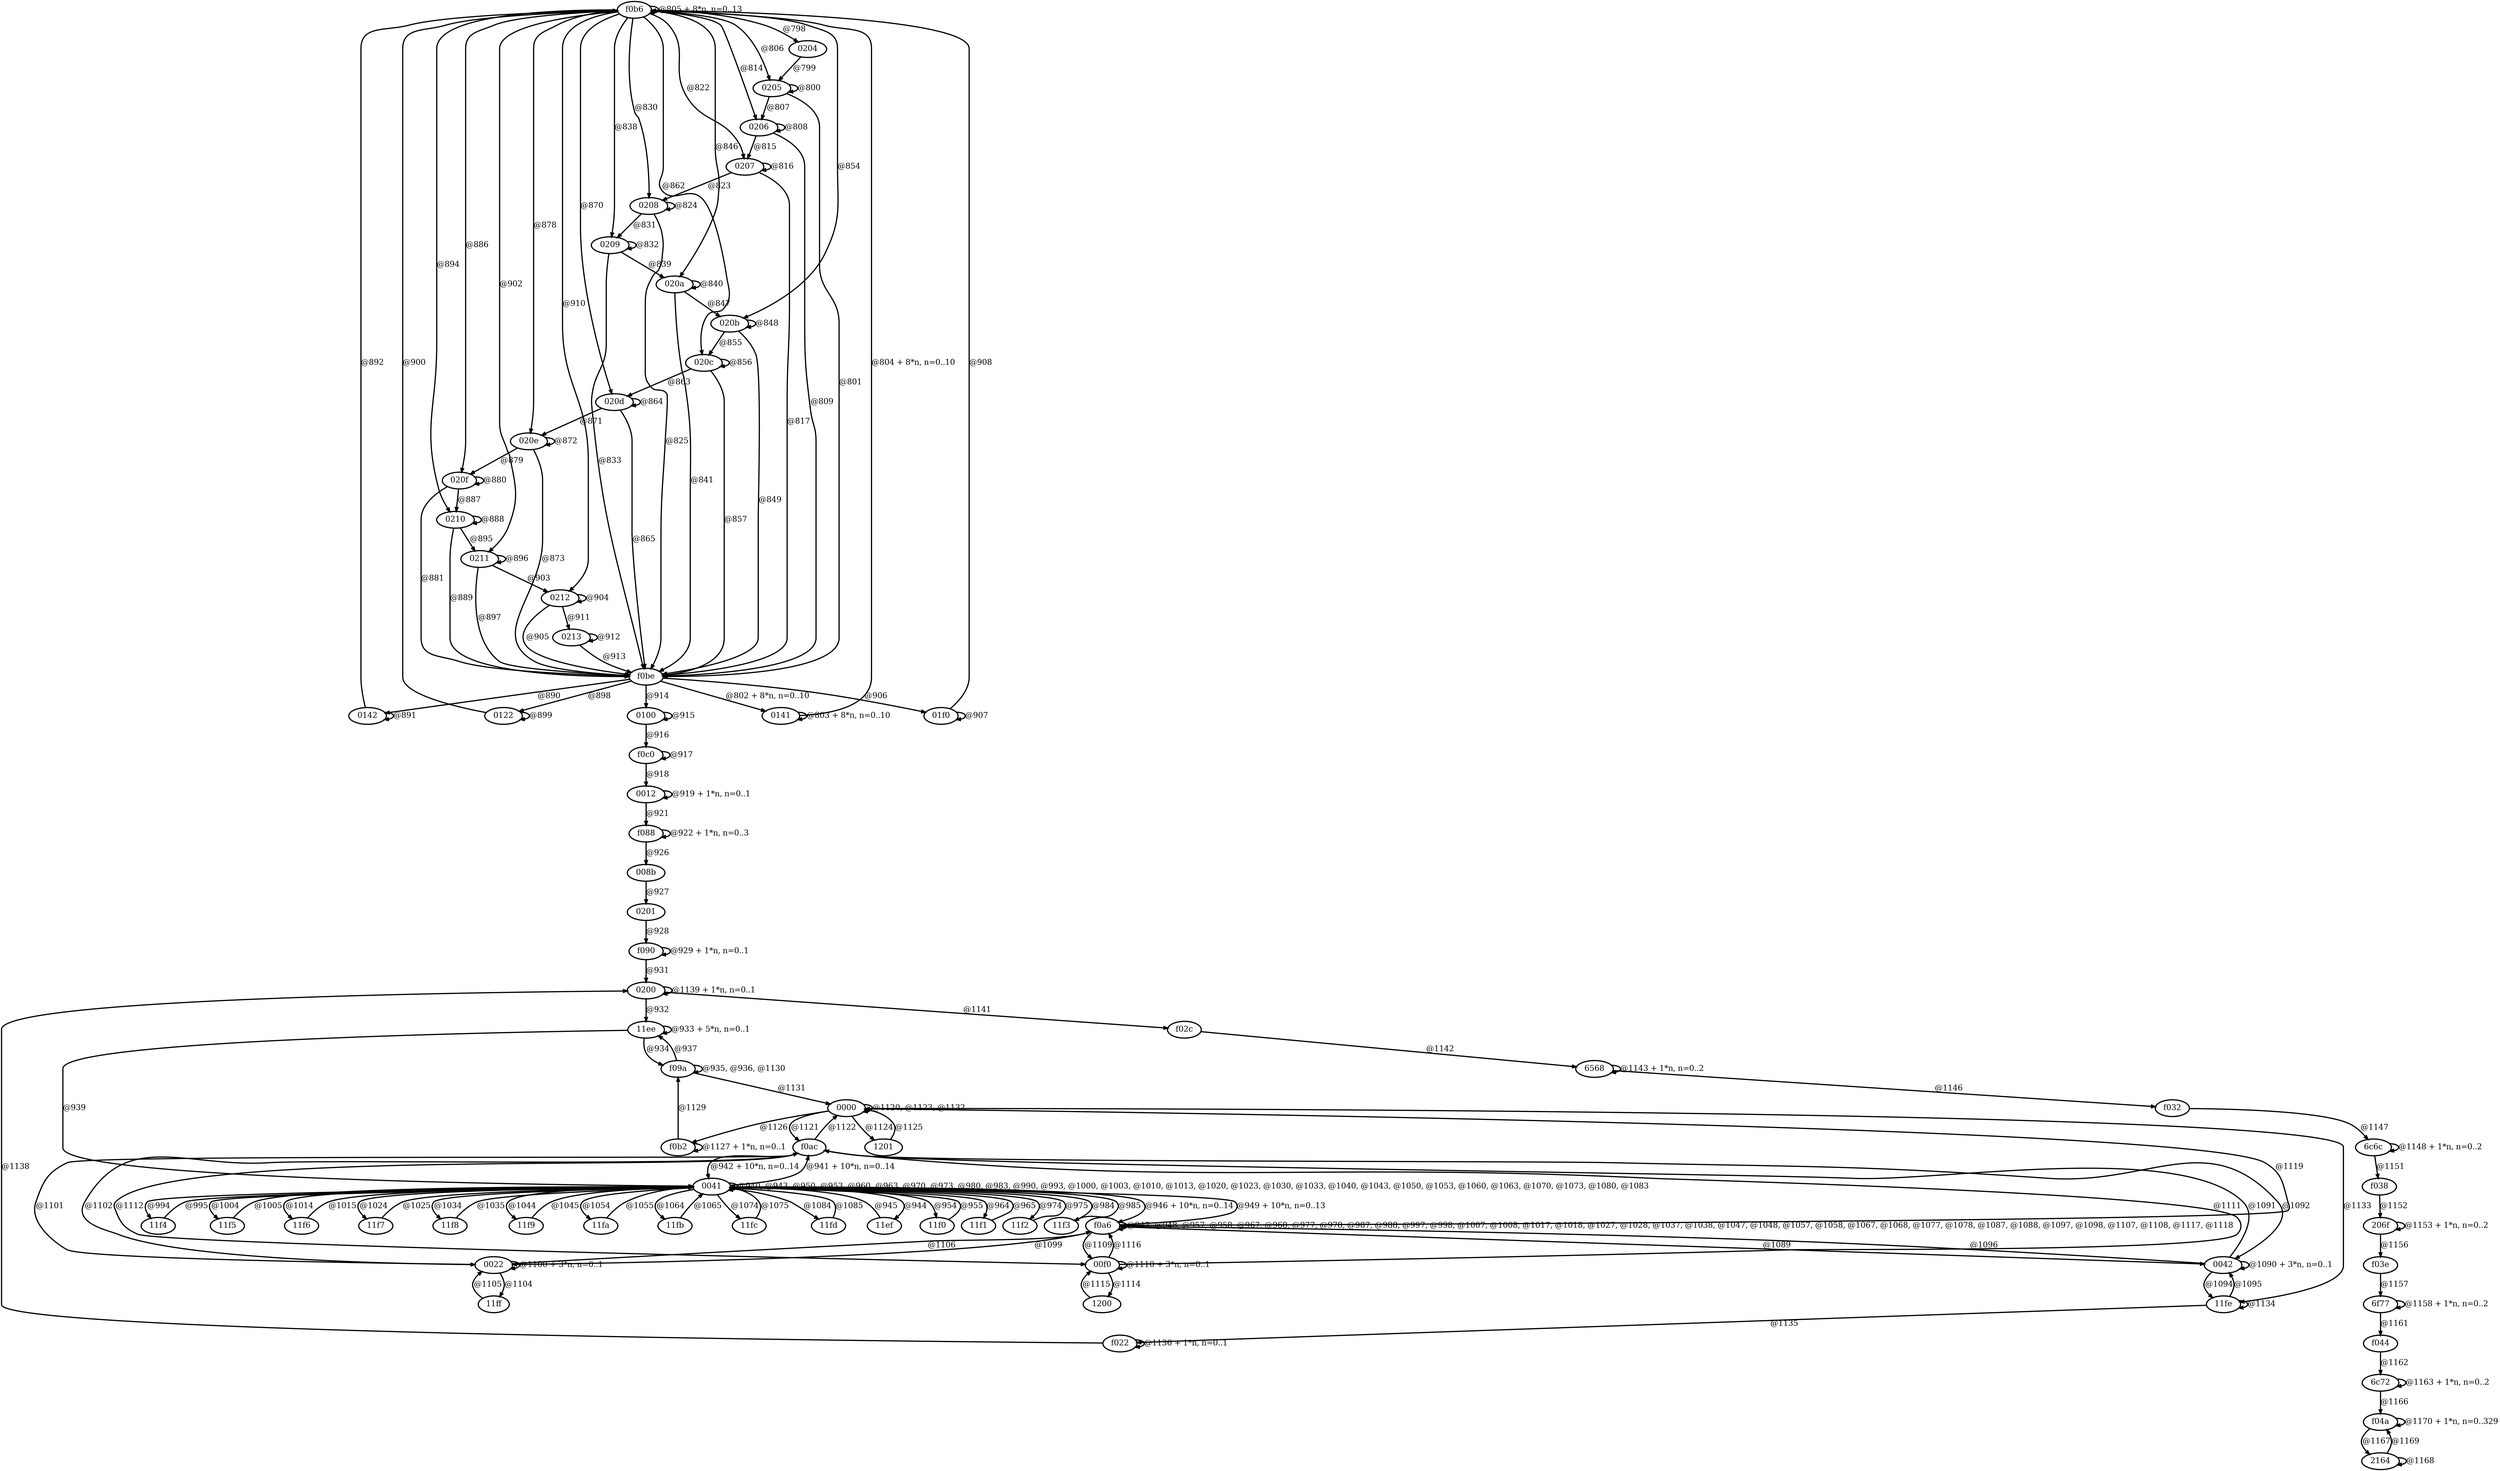 digraph G {
        node [style=rounded, penwidth=3, fontsize=20, shape=oval];
        "f0b6" -> "0204" [label="@798", color=black,arrowsize=1,style=bold,penwidth=3,fontsize=20];
"0204" -> "0205" [label="@799", color=black,arrowsize=1,style=bold,penwidth=3,fontsize=20];
"0205" -> "0205" [label="@800", color=black,arrowsize=1,style=bold,penwidth=3,fontsize=20];
"0205" -> "f0be" [label="@801", color=black,arrowsize=1,style=bold,penwidth=3,fontsize=20];
"f0be" -> "0141" [label="@802 + 8*n, n=0..10", color=black,arrowsize=1,style=bold,penwidth=3,fontsize=20];
"0141" -> "0141" [label="@803 + 8*n, n=0..10", color=black,arrowsize=1,style=bold,penwidth=3,fontsize=20];
"0141" -> "f0b6" [label="@804 + 8*n, n=0..10", color=black,arrowsize=1,style=bold,penwidth=3,fontsize=20];
"f0b6" -> "f0b6" [label="@805 + 8*n, n=0..13", color=black,arrowsize=1,style=bold,penwidth=3,fontsize=20];
"f0b6" -> "0205" [label="@806", color=black,arrowsize=1,style=bold,penwidth=3,fontsize=20];
"0205" -> "0206" [label="@807", color=black,arrowsize=1,style=bold,penwidth=3,fontsize=20];
"0206" -> "0206" [label="@808", color=black,arrowsize=1,style=bold,penwidth=3,fontsize=20];
"0206" -> "f0be" [label="@809", color=black,arrowsize=1,style=bold,penwidth=3,fontsize=20];
"f0b6" -> "0206" [label="@814", color=black,arrowsize=1,style=bold,penwidth=3,fontsize=20];
"0206" -> "0207" [label="@815", color=black,arrowsize=1,style=bold,penwidth=3,fontsize=20];
"0207" -> "0207" [label="@816", color=black,arrowsize=1,style=bold,penwidth=3,fontsize=20];
"0207" -> "f0be" [label="@817", color=black,arrowsize=1,style=bold,penwidth=3,fontsize=20];
"f0b6" -> "0207" [label="@822", color=black,arrowsize=1,style=bold,penwidth=3,fontsize=20];
"0207" -> "0208" [label="@823", color=black,arrowsize=1,style=bold,penwidth=3,fontsize=20];
"0208" -> "0208" [label="@824", color=black,arrowsize=1,style=bold,penwidth=3,fontsize=20];
"0208" -> "f0be" [label="@825", color=black,arrowsize=1,style=bold,penwidth=3,fontsize=20];
"f0b6" -> "0208" [label="@830", color=black,arrowsize=1,style=bold,penwidth=3,fontsize=20];
"0208" -> "0209" [label="@831", color=black,arrowsize=1,style=bold,penwidth=3,fontsize=20];
"0209" -> "0209" [label="@832", color=black,arrowsize=1,style=bold,penwidth=3,fontsize=20];
"0209" -> "f0be" [label="@833", color=black,arrowsize=1,style=bold,penwidth=3,fontsize=20];
"f0b6" -> "0209" [label="@838", color=black,arrowsize=1,style=bold,penwidth=3,fontsize=20];
"0209" -> "020a" [label="@839", color=black,arrowsize=1,style=bold,penwidth=3,fontsize=20];
"020a" -> "020a" [label="@840", color=black,arrowsize=1,style=bold,penwidth=3,fontsize=20];
"020a" -> "f0be" [label="@841", color=black,arrowsize=1,style=bold,penwidth=3,fontsize=20];
"f0b6" -> "020a" [label="@846", color=black,arrowsize=1,style=bold,penwidth=3,fontsize=20];
"020a" -> "020b" [label="@847", color=black,arrowsize=1,style=bold,penwidth=3,fontsize=20];
"020b" -> "020b" [label="@848", color=black,arrowsize=1,style=bold,penwidth=3,fontsize=20];
"020b" -> "f0be" [label="@849", color=black,arrowsize=1,style=bold,penwidth=3,fontsize=20];
"f0b6" -> "020b" [label="@854", color=black,arrowsize=1,style=bold,penwidth=3,fontsize=20];
"020b" -> "020c" [label="@855", color=black,arrowsize=1,style=bold,penwidth=3,fontsize=20];
"020c" -> "020c" [label="@856", color=black,arrowsize=1,style=bold,penwidth=3,fontsize=20];
"020c" -> "f0be" [label="@857", color=black,arrowsize=1,style=bold,penwidth=3,fontsize=20];
"f0b6" -> "020c" [label="@862", color=black,arrowsize=1,style=bold,penwidth=3,fontsize=20];
"020c" -> "020d" [label="@863", color=black,arrowsize=1,style=bold,penwidth=3,fontsize=20];
"020d" -> "020d" [label="@864", color=black,arrowsize=1,style=bold,penwidth=3,fontsize=20];
"020d" -> "f0be" [label="@865", color=black,arrowsize=1,style=bold,penwidth=3,fontsize=20];
"f0b6" -> "020d" [label="@870", color=black,arrowsize=1,style=bold,penwidth=3,fontsize=20];
"020d" -> "020e" [label="@871", color=black,arrowsize=1,style=bold,penwidth=3,fontsize=20];
"020e" -> "020e" [label="@872", color=black,arrowsize=1,style=bold,penwidth=3,fontsize=20];
"020e" -> "f0be" [label="@873", color=black,arrowsize=1,style=bold,penwidth=3,fontsize=20];
"f0b6" -> "020e" [label="@878", color=black,arrowsize=1,style=bold,penwidth=3,fontsize=20];
"020e" -> "020f" [label="@879", color=black,arrowsize=1,style=bold,penwidth=3,fontsize=20];
"020f" -> "020f" [label="@880", color=black,arrowsize=1,style=bold,penwidth=3,fontsize=20];
"020f" -> "f0be" [label="@881", color=black,arrowsize=1,style=bold,penwidth=3,fontsize=20];
"f0b6" -> "020f" [label="@886", color=black,arrowsize=1,style=bold,penwidth=3,fontsize=20];
"020f" -> "0210" [label="@887", color=black,arrowsize=1,style=bold,penwidth=3,fontsize=20];
"0210" -> "0210" [label="@888", color=black,arrowsize=1,style=bold,penwidth=3,fontsize=20];
"0210" -> "f0be" [label="@889", color=black,arrowsize=1,style=bold,penwidth=3,fontsize=20];
"f0be" -> "0142" [label="@890", color=black,arrowsize=1,style=bold,penwidth=3,fontsize=20];
"0142" -> "0142" [label="@891", color=black,arrowsize=1,style=bold,penwidth=3,fontsize=20];
"0142" -> "f0b6" [label="@892", color=black,arrowsize=1,style=bold,penwidth=3,fontsize=20];
"f0b6" -> "0210" [label="@894", color=black,arrowsize=1,style=bold,penwidth=3,fontsize=20];
"0210" -> "0211" [label="@895", color=black,arrowsize=1,style=bold,penwidth=3,fontsize=20];
"0211" -> "0211" [label="@896", color=black,arrowsize=1,style=bold,penwidth=3,fontsize=20];
"0211" -> "f0be" [label="@897", color=black,arrowsize=1,style=bold,penwidth=3,fontsize=20];
"f0be" -> "0122" [label="@898", color=black,arrowsize=1,style=bold,penwidth=3,fontsize=20];
"0122" -> "0122" [label="@899", color=black,arrowsize=1,style=bold,penwidth=3,fontsize=20];
"0122" -> "f0b6" [label="@900", color=black,arrowsize=1,style=bold,penwidth=3,fontsize=20];
"f0b6" -> "0211" [label="@902", color=black,arrowsize=1,style=bold,penwidth=3,fontsize=20];
"0211" -> "0212" [label="@903", color=black,arrowsize=1,style=bold,penwidth=3,fontsize=20];
"0212" -> "0212" [label="@904", color=black,arrowsize=1,style=bold,penwidth=3,fontsize=20];
"0212" -> "f0be" [label="@905", color=black,arrowsize=1,style=bold,penwidth=3,fontsize=20];
"f0be" -> "01f0" [label="@906", color=black,arrowsize=1,style=bold,penwidth=3,fontsize=20];
"01f0" -> "01f0" [label="@907", color=black,arrowsize=1,style=bold,penwidth=3,fontsize=20];
"01f0" -> "f0b6" [label="@908", color=black,arrowsize=1,style=bold,penwidth=3,fontsize=20];
"f0b6" -> "0212" [label="@910", color=black,arrowsize=1,style=bold,penwidth=3,fontsize=20];
"0212" -> "0213" [label="@911", color=black,arrowsize=1,style=bold,penwidth=3,fontsize=20];
"0213" -> "0213" [label="@912", color=black,arrowsize=1,style=bold,penwidth=3,fontsize=20];
"0213" -> "f0be" [label="@913", color=black,arrowsize=1,style=bold,penwidth=3,fontsize=20];
"f0be" -> "0100" [label="@914", color=black,arrowsize=1,style=bold,penwidth=3,fontsize=20];
"0100" -> "0100" [label="@915", color=black,arrowsize=1,style=bold,penwidth=3,fontsize=20];
"0100" -> "f0c0" [label="@916", color=black,arrowsize=1,style=bold,penwidth=3,fontsize=20];
"f0c0" -> "f0c0" [label="@917", color=black,arrowsize=1,style=bold,penwidth=3,fontsize=20];
"f0c0" -> "0012" [label="@918", color=black,arrowsize=1,style=bold,penwidth=3,fontsize=20];
"0012" -> "0012" [label="@919 + 1*n, n=0..1", color=black,arrowsize=1,style=bold,penwidth=3,fontsize=20];
"0012" -> "f088" [label="@921", color=black,arrowsize=1,style=bold,penwidth=3,fontsize=20];
"f088" -> "f088" [label="@922 + 1*n, n=0..3", color=black,arrowsize=1,style=bold,penwidth=3,fontsize=20];
"f088" -> "008b" [label="@926", color=black,arrowsize=1,style=bold,penwidth=3,fontsize=20];
"008b" -> "0201" [label="@927", color=black,arrowsize=1,style=bold,penwidth=3,fontsize=20];
"0201" -> "f090" [label="@928", color=black,arrowsize=1,style=bold,penwidth=3,fontsize=20];
"f090" -> "f090" [label="@929 + 1*n, n=0..1", color=black,arrowsize=1,style=bold,penwidth=3,fontsize=20];
"f090" -> "0200" [label="@931", color=black,arrowsize=1,style=bold,penwidth=3,fontsize=20];
"0200" -> "11ee" [label="@932", color=black,arrowsize=1,style=bold,penwidth=3,fontsize=20];
"11ee" -> "11ee" [label="@933 + 5*n, n=0..1", color=black,arrowsize=1,style=bold,penwidth=3,fontsize=20];
"11ee" -> "f09a" [label="@934", color=black,arrowsize=1,style=bold,penwidth=3,fontsize=20];
"f09a" -> "f09a" [label="@935, @936, @1130", color=black,arrowsize=1,style=bold,penwidth=3,fontsize=20];
"f09a" -> "11ee" [label="@937", color=black,arrowsize=1,style=bold,penwidth=3,fontsize=20];
"11ee" -> "0041" [label="@939", color=black,arrowsize=1,style=bold,penwidth=3,fontsize=20];
"0041" -> "0041" [label="@940, @943, @950, @953, @960, @963, @970, @973, @980, @983, @990, @993, @1000, @1003, @1010, @1013, @1020, @1023, @1030, @1033, @1040, @1043, @1050, @1053, @1060, @1063, @1070, @1073, @1080, @1083", color=black,arrowsize=1,style=bold,penwidth=3,fontsize=20];
"0041" -> "f0ac" [label="@941 + 10*n, n=0..14", color=black,arrowsize=1,style=bold,penwidth=3,fontsize=20];
"f0ac" -> "0041" [label="@942 + 10*n, n=0..14", color=black,arrowsize=1,style=bold,penwidth=3,fontsize=20];
"0041" -> "11ef" [label="@944", color=black,arrowsize=1,style=bold,penwidth=3,fontsize=20];
"11ef" -> "0041" [label="@945", color=black,arrowsize=1,style=bold,penwidth=3,fontsize=20];
"0041" -> "f0a6" [label="@946 + 10*n, n=0..14", color=black,arrowsize=1,style=bold,penwidth=3,fontsize=20];
"f0a6" -> "f0a6" [label="@947, @948, @957, @958, @967, @968, @977, @978, @987, @988, @997, @998, @1007, @1008, @1017, @1018, @1027, @1028, @1037, @1038, @1047, @1048, @1057, @1058, @1067, @1068, @1077, @1078, @1087, @1088, @1097, @1098, @1107, @1108, @1117, @1118", color=black,arrowsize=1,style=bold,penwidth=3,fontsize=20];
"f0a6" -> "0041" [label="@949 + 10*n, n=0..13", color=black,arrowsize=1,style=bold,penwidth=3,fontsize=20];
"0041" -> "11f0" [label="@954", color=black,arrowsize=1,style=bold,penwidth=3,fontsize=20];
"11f0" -> "0041" [label="@955", color=black,arrowsize=1,style=bold,penwidth=3,fontsize=20];
"0041" -> "11f1" [label="@964", color=black,arrowsize=1,style=bold,penwidth=3,fontsize=20];
"11f1" -> "0041" [label="@965", color=black,arrowsize=1,style=bold,penwidth=3,fontsize=20];
"0041" -> "11f2" [label="@974", color=black,arrowsize=1,style=bold,penwidth=3,fontsize=20];
"11f2" -> "0041" [label="@975", color=black,arrowsize=1,style=bold,penwidth=3,fontsize=20];
"0041" -> "11f3" [label="@984", color=black,arrowsize=1,style=bold,penwidth=3,fontsize=20];
"11f3" -> "0041" [label="@985", color=black,arrowsize=1,style=bold,penwidth=3,fontsize=20];
"0041" -> "11f4" [label="@994", color=black,arrowsize=1,style=bold,penwidth=3,fontsize=20];
"11f4" -> "0041" [label="@995", color=black,arrowsize=1,style=bold,penwidth=3,fontsize=20];
"0041" -> "11f5" [label="@1004", color=black,arrowsize=1,style=bold,penwidth=3,fontsize=20];
"11f5" -> "0041" [label="@1005", color=black,arrowsize=1,style=bold,penwidth=3,fontsize=20];
"0041" -> "11f6" [label="@1014", color=black,arrowsize=1,style=bold,penwidth=3,fontsize=20];
"11f6" -> "0041" [label="@1015", color=black,arrowsize=1,style=bold,penwidth=3,fontsize=20];
"0041" -> "11f7" [label="@1024", color=black,arrowsize=1,style=bold,penwidth=3,fontsize=20];
"11f7" -> "0041" [label="@1025", color=black,arrowsize=1,style=bold,penwidth=3,fontsize=20];
"0041" -> "11f8" [label="@1034", color=black,arrowsize=1,style=bold,penwidth=3,fontsize=20];
"11f8" -> "0041" [label="@1035", color=black,arrowsize=1,style=bold,penwidth=3,fontsize=20];
"0041" -> "11f9" [label="@1044", color=black,arrowsize=1,style=bold,penwidth=3,fontsize=20];
"11f9" -> "0041" [label="@1045", color=black,arrowsize=1,style=bold,penwidth=3,fontsize=20];
"0041" -> "11fa" [label="@1054", color=black,arrowsize=1,style=bold,penwidth=3,fontsize=20];
"11fa" -> "0041" [label="@1055", color=black,arrowsize=1,style=bold,penwidth=3,fontsize=20];
"0041" -> "11fb" [label="@1064", color=black,arrowsize=1,style=bold,penwidth=3,fontsize=20];
"11fb" -> "0041" [label="@1065", color=black,arrowsize=1,style=bold,penwidth=3,fontsize=20];
"0041" -> "11fc" [label="@1074", color=black,arrowsize=1,style=bold,penwidth=3,fontsize=20];
"11fc" -> "0041" [label="@1075", color=black,arrowsize=1,style=bold,penwidth=3,fontsize=20];
"0041" -> "11fd" [label="@1084", color=black,arrowsize=1,style=bold,penwidth=3,fontsize=20];
"11fd" -> "0041" [label="@1085", color=black,arrowsize=1,style=bold,penwidth=3,fontsize=20];
"f0a6" -> "0042" [label="@1089", color=black,arrowsize=1,style=bold,penwidth=3,fontsize=20];
"0042" -> "0042" [label="@1090 + 3*n, n=0..1", color=black,arrowsize=1,style=bold,penwidth=3,fontsize=20];
"0042" -> "f0ac" [label="@1091", color=black,arrowsize=1,style=bold,penwidth=3,fontsize=20];
"f0ac" -> "0042" [label="@1092", color=black,arrowsize=1,style=bold,penwidth=3,fontsize=20];
"0042" -> "11fe" [label="@1094", color=black,arrowsize=1,style=bold,penwidth=3,fontsize=20];
"11fe" -> "0042" [label="@1095", color=black,arrowsize=1,style=bold,penwidth=3,fontsize=20];
"0042" -> "f0a6" [label="@1096", color=black,arrowsize=1,style=bold,penwidth=3,fontsize=20];
"f0a6" -> "0022" [label="@1099", color=black,arrowsize=1,style=bold,penwidth=3,fontsize=20];
"0022" -> "0022" [label="@1100 + 3*n, n=0..1", color=black,arrowsize=1,style=bold,penwidth=3,fontsize=20];
"0022" -> "f0ac" [label="@1101", color=black,arrowsize=1,style=bold,penwidth=3,fontsize=20];
"f0ac" -> "0022" [label="@1102", color=black,arrowsize=1,style=bold,penwidth=3,fontsize=20];
"0022" -> "11ff" [label="@1104", color=black,arrowsize=1,style=bold,penwidth=3,fontsize=20];
"11ff" -> "0022" [label="@1105", color=black,arrowsize=1,style=bold,penwidth=3,fontsize=20];
"0022" -> "f0a6" [label="@1106", color=black,arrowsize=1,style=bold,penwidth=3,fontsize=20];
"f0a6" -> "00f0" [label="@1109", color=black,arrowsize=1,style=bold,penwidth=3,fontsize=20];
"00f0" -> "00f0" [label="@1110 + 3*n, n=0..1", color=black,arrowsize=1,style=bold,penwidth=3,fontsize=20];
"00f0" -> "f0ac" [label="@1111", color=black,arrowsize=1,style=bold,penwidth=3,fontsize=20];
"f0ac" -> "00f0" [label="@1112", color=black,arrowsize=1,style=bold,penwidth=3,fontsize=20];
"00f0" -> "1200" [label="@1114", color=black,arrowsize=1,style=bold,penwidth=3,fontsize=20];
"1200" -> "00f0" [label="@1115", color=black,arrowsize=1,style=bold,penwidth=3,fontsize=20];
"00f0" -> "f0a6" [label="@1116", color=black,arrowsize=1,style=bold,penwidth=3,fontsize=20];
"f0a6" -> "0000" [label="@1119", color=black,arrowsize=1,style=bold,penwidth=3,fontsize=20];
"0000" -> "0000" [label="@1120, @1123, @1132", color=black,arrowsize=1,style=bold,penwidth=3,fontsize=20];
"0000" -> "f0ac" [label="@1121", color=black,arrowsize=1,style=bold,penwidth=3,fontsize=20];
"f0ac" -> "0000" [label="@1122", color=black,arrowsize=1,style=bold,penwidth=3,fontsize=20];
"0000" -> "1201" [label="@1124", color=black,arrowsize=1,style=bold,penwidth=3,fontsize=20];
"1201" -> "0000" [label="@1125", color=black,arrowsize=1,style=bold,penwidth=3,fontsize=20];
"0000" -> "f0b2" [label="@1126", color=black,arrowsize=1,style=bold,penwidth=3,fontsize=20];
"f0b2" -> "f0b2" [label="@1127 + 1*n, n=0..1", color=black,arrowsize=1,style=bold,penwidth=3,fontsize=20];
"f0b2" -> "f09a" [label="@1129", color=black,arrowsize=1,style=bold,penwidth=3,fontsize=20];
"f09a" -> "0000" [label="@1131", color=black,arrowsize=1,style=bold,penwidth=3,fontsize=20];
"0000" -> "11fe" [label="@1133", color=black,arrowsize=1,style=bold,penwidth=3,fontsize=20];
"11fe" -> "11fe" [label="@1134", color=black,arrowsize=1,style=bold,penwidth=3,fontsize=20];
"11fe" -> "f022" [label="@1135", color=black,arrowsize=1,style=bold,penwidth=3,fontsize=20];
"f022" -> "f022" [label="@1136 + 1*n, n=0..1", color=black,arrowsize=1,style=bold,penwidth=3,fontsize=20];
"f022" -> "0200" [label="@1138", color=black,arrowsize=1,style=bold,penwidth=3,fontsize=20];
"0200" -> "0200" [label="@1139 + 1*n, n=0..1", color=black,arrowsize=1,style=bold,penwidth=3,fontsize=20];
"0200" -> "f02c" [label="@1141", color=black,arrowsize=1,style=bold,penwidth=3,fontsize=20];
"f02c" -> "6568" [label="@1142", color=black,arrowsize=1,style=bold,penwidth=3,fontsize=20];
"6568" -> "6568" [label="@1143 + 1*n, n=0..2", color=black,arrowsize=1,style=bold,penwidth=3,fontsize=20];
"6568" -> "f032" [label="@1146", color=black,arrowsize=1,style=bold,penwidth=3,fontsize=20];
"f032" -> "6c6c" [label="@1147", color=black,arrowsize=1,style=bold,penwidth=3,fontsize=20];
"6c6c" -> "6c6c" [label="@1148 + 1*n, n=0..2", color=black,arrowsize=1,style=bold,penwidth=3,fontsize=20];
"6c6c" -> "f038" [label="@1151", color=black,arrowsize=1,style=bold,penwidth=3,fontsize=20];
"f038" -> "206f" [label="@1152", color=black,arrowsize=1,style=bold,penwidth=3,fontsize=20];
"206f" -> "206f" [label="@1153 + 1*n, n=0..2", color=black,arrowsize=1,style=bold,penwidth=3,fontsize=20];
"206f" -> "f03e" [label="@1156", color=black,arrowsize=1,style=bold,penwidth=3,fontsize=20];
"f03e" -> "6f77" [label="@1157", color=black,arrowsize=1,style=bold,penwidth=3,fontsize=20];
"6f77" -> "6f77" [label="@1158 + 1*n, n=0..2", color=black,arrowsize=1,style=bold,penwidth=3,fontsize=20];
"6f77" -> "f044" [label="@1161", color=black,arrowsize=1,style=bold,penwidth=3,fontsize=20];
"f044" -> "6c72" [label="@1162", color=black,arrowsize=1,style=bold,penwidth=3,fontsize=20];
"6c72" -> "6c72" [label="@1163 + 1*n, n=0..2", color=black,arrowsize=1,style=bold,penwidth=3,fontsize=20];
"6c72" -> "f04a" [label="@1166", color=black,arrowsize=1,style=bold,penwidth=3,fontsize=20];
"f04a" -> "2164" [label="@1167", color=black,arrowsize=1,style=bold,penwidth=3,fontsize=20];
"2164" -> "2164" [label="@1168", color=black,arrowsize=1,style=bold,penwidth=3,fontsize=20];
"2164" -> "f04a" [label="@1169", color=black,arrowsize=1,style=bold,penwidth=3,fontsize=20];
"f04a" -> "f04a" [label="@1170 + 1*n, n=0..329", color=black,arrowsize=1,style=bold,penwidth=3,fontsize=20];
}
